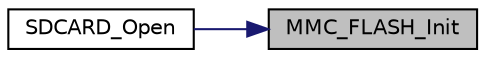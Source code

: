 digraph "MMC_FLASH_Init"
{
 // LATEX_PDF_SIZE
  edge [fontname="Helvetica",fontsize="10",labelfontname="Helvetica",labelfontsize="10"];
  node [fontname="Helvetica",fontsize="10",shape=record];
  rankdir="RL";
  Node1 [label="MMC_FLASH_Init",height=0.2,width=0.4,color="black", fillcolor="grey75", style="filled", fontcolor="black",tooltip="This function is used to initialize the flash card."];
  Node1 -> Node2 [dir="back",color="midnightblue",fontsize="10",style="solid",fontname="Helvetica"];
  Node2 [label="SDCARD_Open",height=0.2,width=0.4,color="black", fillcolor="white", style="filled",URL="$d3/df3/group___n_a_n_o100___s_d_c_a_r_d___e_x_p_o_r_t_e_d___f_u_n_c_t_i_o_n_s.html#ga0d1dcbc2556db3fc9e3c3111b8a55b85",tooltip="This function is used to Open GPIO function and initial SDCARD."];
}
